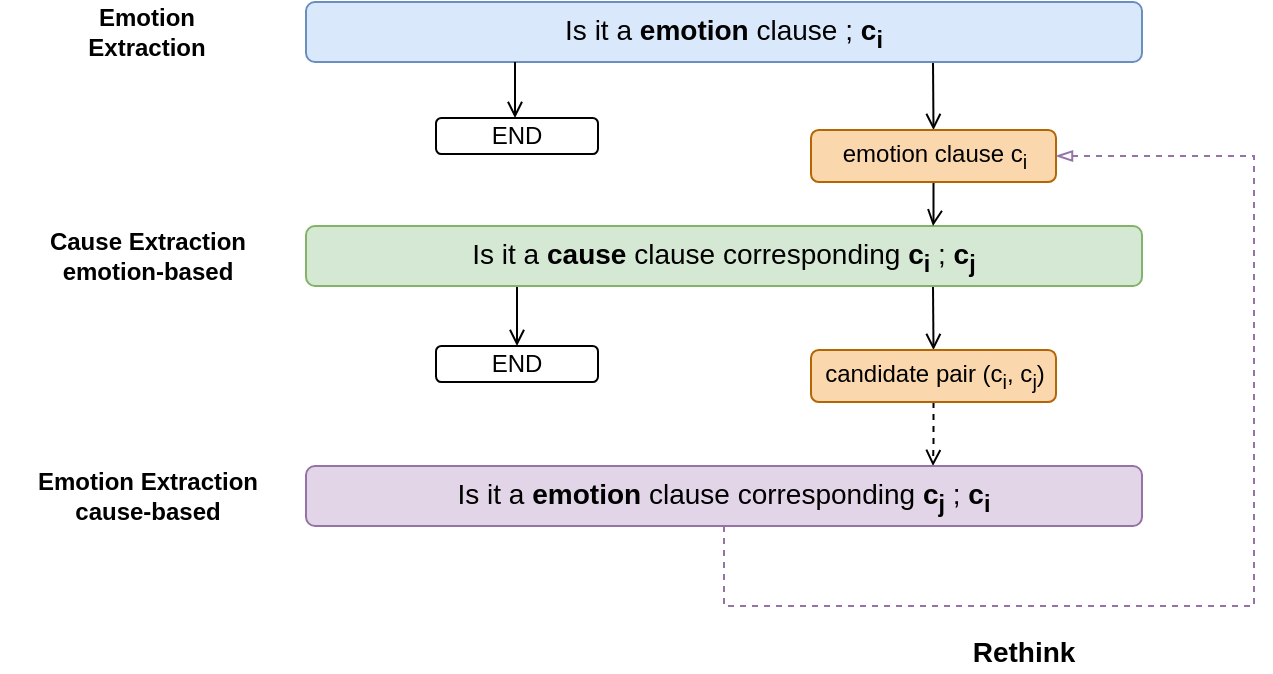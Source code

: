 <mxfile version="14.8.5" type="github">
  <diagram id="khBhBWoCP3W4C1DKPCGf" name="Page-1">
    <mxGraphModel dx="748" dy="508" grid="0" gridSize="10" guides="1" tooltips="1" connect="1" arrows="1" fold="1" page="1" pageScale="1" pageWidth="827" pageHeight="1169" background="none" math="0" shadow="0">
      <root>
        <mxCell id="0" />
        <mxCell id="1" parent="0" />
        <mxCell id="Rp98vRauL4UU2274sa19-13" style="edgeStyle=orthogonalEdgeStyle;rounded=0;orthogonalLoop=1;jettySize=auto;html=1;entryX=0.5;entryY=0;entryDx=0;entryDy=0;exitX=0.75;exitY=1;exitDx=0;exitDy=0;endArrow=open;endFill=0;" edge="1" parent="1" source="Rp98vRauL4UU2274sa19-1" target="Rp98vRauL4UU2274sa19-8">
          <mxGeometry relative="1" as="geometry" />
        </mxCell>
        <mxCell id="Rp98vRauL4UU2274sa19-1" value="&lt;font style=&quot;font-size: 14px&quot;&gt;Is it a &lt;b&gt;emotion&lt;/b&gt; clause ; &lt;b&gt;c&lt;sub&gt;i&lt;/sub&gt;&lt;/b&gt;&lt;/font&gt;" style="rounded=1;whiteSpace=wrap;html=1;fillColor=#dae8fc;strokeColor=#6c8ebf;" vertex="1" parent="1">
          <mxGeometry x="220" y="51" width="418" height="30" as="geometry" />
        </mxCell>
        <mxCell id="Rp98vRauL4UU2274sa19-6" style="edgeStyle=orthogonalEdgeStyle;rounded=0;orthogonalLoop=1;jettySize=auto;html=1;exitX=0.25;exitY=1;exitDx=0;exitDy=0;endArrow=open;endFill=0;" edge="1" parent="1" source="Rp98vRauL4UU2274sa19-1" target="Rp98vRauL4UU2274sa19-4">
          <mxGeometry relative="1" as="geometry">
            <Array as="points">
              <mxPoint x="324" y="113" />
            </Array>
          </mxGeometry>
        </mxCell>
        <mxCell id="Rp98vRauL4UU2274sa19-4" value="END" style="rounded=1;whiteSpace=wrap;html=1;" vertex="1" parent="1">
          <mxGeometry x="285" y="109" width="81" height="18" as="geometry" />
        </mxCell>
        <mxCell id="Rp98vRauL4UU2274sa19-11" style="edgeStyle=orthogonalEdgeStyle;rounded=0;orthogonalLoop=1;jettySize=auto;html=1;entryX=0.5;entryY=0;entryDx=0;entryDy=0;exitX=0.25;exitY=1;exitDx=0;exitDy=0;endArrow=open;endFill=0;" edge="1" parent="1" source="Rp98vRauL4UU2274sa19-7" target="Rp98vRauL4UU2274sa19-10">
          <mxGeometry relative="1" as="geometry" />
        </mxCell>
        <mxCell id="Rp98vRauL4UU2274sa19-15" style="edgeStyle=orthogonalEdgeStyle;rounded=0;orthogonalLoop=1;jettySize=auto;html=1;entryX=0.5;entryY=0;entryDx=0;entryDy=0;exitX=0.75;exitY=1;exitDx=0;exitDy=0;endArrow=open;endFill=0;" edge="1" parent="1" source="Rp98vRauL4UU2274sa19-7" target="Rp98vRauL4UU2274sa19-12">
          <mxGeometry relative="1" as="geometry" />
        </mxCell>
        <mxCell id="Rp98vRauL4UU2274sa19-7" value="&lt;font style=&quot;font-size: 14px&quot;&gt;Is it a &lt;b&gt;cause&lt;/b&gt; clause corresponding &lt;b&gt;c&lt;sub&gt;i&lt;/sub&gt;&lt;/b&gt; ; &lt;b&gt;c&lt;sub&gt;j&lt;/sub&gt;&lt;/b&gt;&lt;/font&gt;" style="rounded=1;whiteSpace=wrap;html=1;fillColor=#d5e8d4;strokeColor=#82b366;" vertex="1" parent="1">
          <mxGeometry x="220" y="163" width="418" height="30" as="geometry" />
        </mxCell>
        <mxCell id="Rp98vRauL4UU2274sa19-14" style="edgeStyle=orthogonalEdgeStyle;rounded=0;orthogonalLoop=1;jettySize=auto;html=1;entryX=0.75;entryY=0;entryDx=0;entryDy=0;endArrow=open;endFill=0;" edge="1" parent="1" source="Rp98vRauL4UU2274sa19-8" target="Rp98vRauL4UU2274sa19-7">
          <mxGeometry relative="1" as="geometry">
            <mxPoint x="439" y="140" as="targetPoint" />
          </mxGeometry>
        </mxCell>
        <mxCell id="Rp98vRauL4UU2274sa19-8" value="emotion clause c&lt;sub&gt;i&lt;/sub&gt;" style="rounded=1;whiteSpace=wrap;html=1;fillColor=#fad7ac;strokeColor=#b46504;" vertex="1" parent="1">
          <mxGeometry x="472.5" y="115" width="122.5" height="26" as="geometry" />
        </mxCell>
        <mxCell id="Rp98vRauL4UU2274sa19-10" value="END" style="rounded=1;whiteSpace=wrap;html=1;" vertex="1" parent="1">
          <mxGeometry x="285" y="223" width="81" height="18" as="geometry" />
        </mxCell>
        <mxCell id="Rp98vRauL4UU2274sa19-17" style="edgeStyle=orthogonalEdgeStyle;rounded=0;orthogonalLoop=1;jettySize=auto;html=1;entryX=0.75;entryY=0;entryDx=0;entryDy=0;endArrow=open;endFill=0;dashed=1;" edge="1" parent="1" source="Rp98vRauL4UU2274sa19-12" target="Rp98vRauL4UU2274sa19-16">
          <mxGeometry relative="1" as="geometry" />
        </mxCell>
        <mxCell id="Rp98vRauL4UU2274sa19-12" value="candidate pair (c&lt;sub&gt;i&lt;/sub&gt;, c&lt;sub&gt;j&lt;/sub&gt;)" style="rounded=1;whiteSpace=wrap;html=1;fillColor=#fad7ac;strokeColor=#b46504;" vertex="1" parent="1">
          <mxGeometry x="472.5" y="225" width="122.5" height="26" as="geometry" />
        </mxCell>
        <mxCell id="Rp98vRauL4UU2274sa19-21" style="rounded=0;orthogonalLoop=1;jettySize=auto;html=1;entryX=1;entryY=0.5;entryDx=0;entryDy=0;exitX=0.5;exitY=1;exitDx=0;exitDy=0;edgeStyle=orthogonalEdgeStyle;endArrow=blockThin;endFill=0;dashed=1;fillColor=#e1d5e7;strokeColor=#9673a6;" edge="1" parent="1" source="Rp98vRauL4UU2274sa19-16" target="Rp98vRauL4UU2274sa19-8">
          <mxGeometry relative="1" as="geometry">
            <Array as="points">
              <mxPoint x="429" y="353" />
              <mxPoint x="694" y="353" />
              <mxPoint x="694" y="128" />
            </Array>
          </mxGeometry>
        </mxCell>
        <mxCell id="Rp98vRauL4UU2274sa19-16" value="&lt;font style=&quot;font-size: 14px&quot;&gt;Is it a &lt;b&gt;emotion&lt;/b&gt; clause corresponding &lt;b&gt;c&lt;sub&gt;j&lt;/sub&gt;&lt;/b&gt;&amp;nbsp;; &lt;b&gt;c&lt;sub&gt;i&lt;/sub&gt;&lt;/b&gt;&lt;/font&gt;" style="rounded=1;whiteSpace=wrap;html=1;fillColor=#e1d5e7;strokeColor=#9673a6;" vertex="1" parent="1">
          <mxGeometry x="220" y="283" width="418" height="30" as="geometry" />
        </mxCell>
        <mxCell id="Rp98vRauL4UU2274sa19-18" value="&lt;b&gt;Emotion&lt;br&gt;Extraction&lt;/b&gt;" style="text;html=1;strokeColor=none;fillColor=none;align=center;verticalAlign=middle;whiteSpace=wrap;rounded=0;" vertex="1" parent="1">
          <mxGeometry x="67" y="56" width="147" height="20" as="geometry" />
        </mxCell>
        <mxCell id="Rp98vRauL4UU2274sa19-19" value="&lt;b&gt;Cause Extraction &lt;br&gt;emotion-based&lt;/b&gt;" style="text;html=1;strokeColor=none;fillColor=none;align=center;verticalAlign=middle;whiteSpace=wrap;rounded=0;" vertex="1" parent="1">
          <mxGeometry x="72.75" y="168" width="135.5" height="20" as="geometry" />
        </mxCell>
        <mxCell id="Rp98vRauL4UU2274sa19-20" value="&lt;b&gt;Emotion Extraction &lt;br&gt;cause-based&lt;/b&gt;" style="text;html=1;strokeColor=none;fillColor=none;align=center;verticalAlign=middle;whiteSpace=wrap;rounded=0;" vertex="1" parent="1">
          <mxGeometry x="73.5" y="288" width="134" height="20" as="geometry" />
        </mxCell>
        <mxCell id="Rp98vRauL4UU2274sa19-25" value="&lt;b&gt;&lt;font style=&quot;font-size: 14px&quot;&gt;Rethink&lt;/font&gt;&lt;/b&gt;" style="text;html=1;strokeColor=none;fillColor=none;align=center;verticalAlign=middle;whiteSpace=wrap;rounded=0;" vertex="1" parent="1">
          <mxGeometry x="559" y="366" width="40" height="20" as="geometry" />
        </mxCell>
      </root>
    </mxGraphModel>
  </diagram>
</mxfile>
